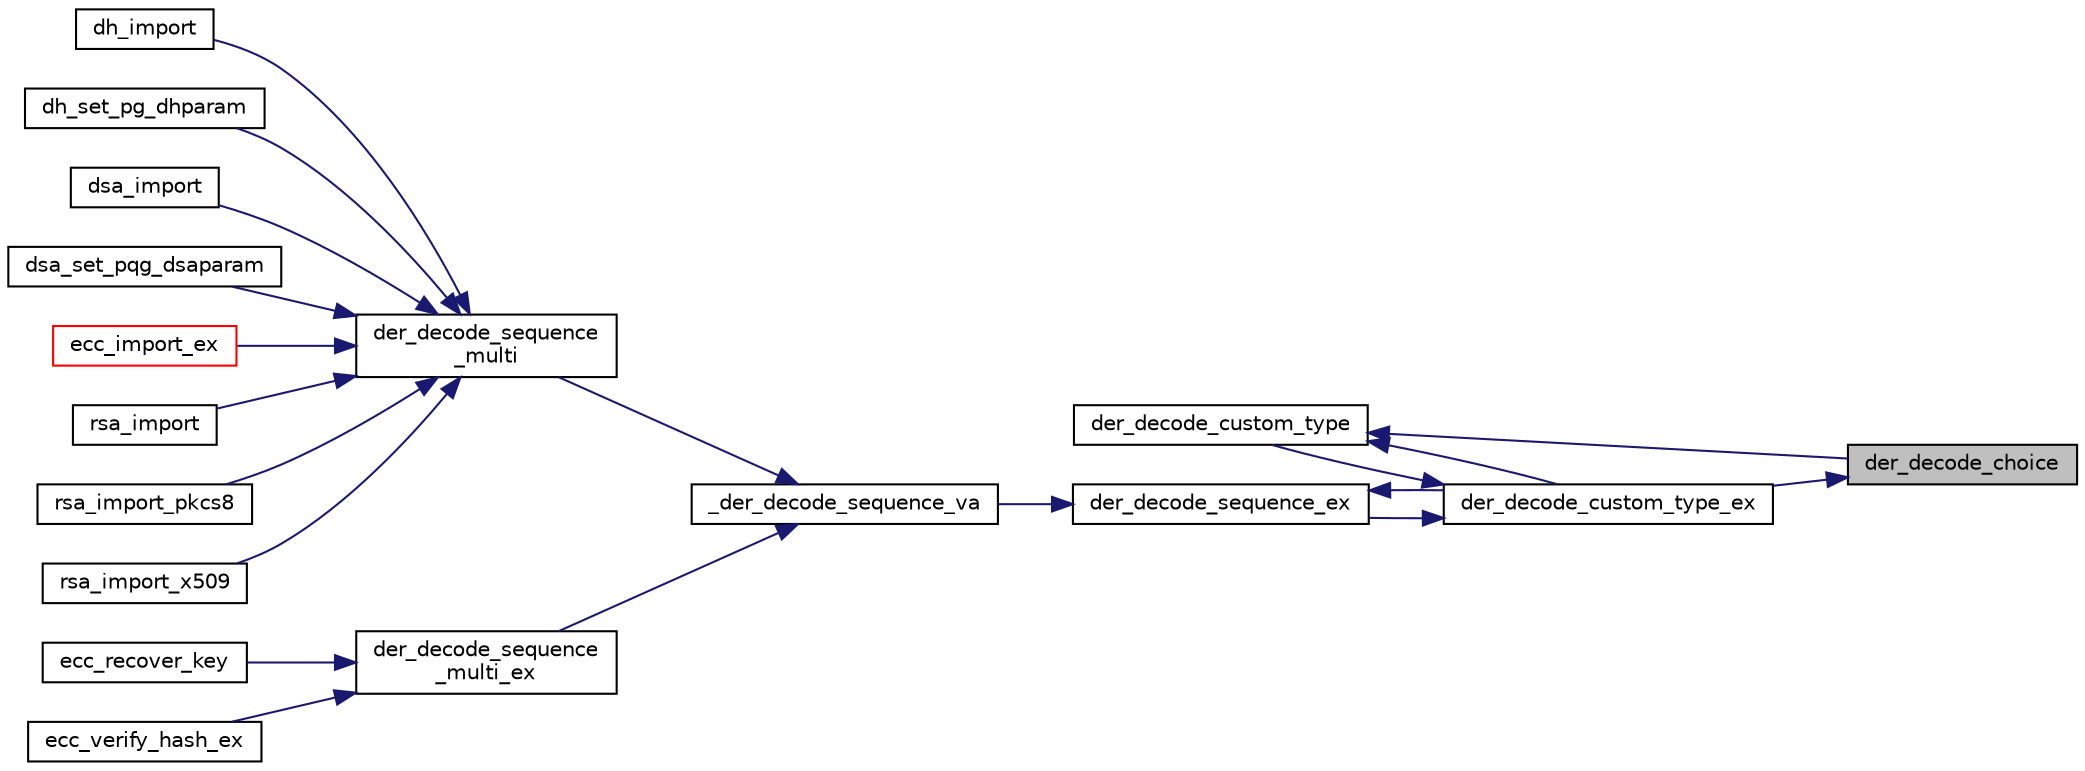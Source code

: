 digraph "der_decode_choice"
{
 // LATEX_PDF_SIZE
  edge [fontname="Helvetica",fontsize="10",labelfontname="Helvetica",labelfontsize="10"];
  node [fontname="Helvetica",fontsize="10",shape=record];
  rankdir="RL";
  Node52 [label="der_decode_choice",height=0.2,width=0.4,color="black", fillcolor="grey75", style="filled", fontcolor="black",tooltip="Decode a CHOICE."];
  Node52 -> Node53 [dir="back",color="midnightblue",fontsize="10",style="solid"];
  Node53 [label="der_decode_custom_type_ex",height=0.2,width=0.4,color="black", fillcolor="white", style="filled",URL="$der__decode__custom__type_8c.html#aaa3acc13042e5d9244ac279a354775fe",tooltip="Extended-decode a Custom type."];
  Node53 -> Node54 [dir="back",color="midnightblue",fontsize="10",style="solid"];
  Node54 [label="der_decode_custom_type",height=0.2,width=0.4,color="black", fillcolor="white", style="filled",URL="$der__decode__custom__type_8c.html#a698f6c64586707819ebd6f90a14264e8",tooltip="Decode a Custom type."];
  Node54 -> Node52 [dir="back",color="midnightblue",fontsize="10",style="solid"];
  Node54 -> Node53 [dir="back",color="midnightblue",fontsize="10",style="solid"];
  Node53 -> Node55 [dir="back",color="midnightblue",fontsize="10",style="solid"];
  Node55 [label="der_decode_sequence_ex",height=0.2,width=0.4,color="black", fillcolor="white", style="filled",URL="$der__decode__sequence__ex_8c.html#a388cbc3f5c404637bc51f9dfb2d4f677",tooltip="Decode a SEQUENCE."];
  Node55 -> Node53 [dir="back",color="midnightblue",fontsize="10",style="solid"];
  Node55 -> Node56 [dir="back",color="midnightblue",fontsize="10",style="solid"];
  Node56 [label="_der_decode_sequence_va",height=0.2,width=0.4,color="black", fillcolor="white", style="filled",URL="$der__decode__sequence__multi_8c.html#a1c505b541a0ed6ddcdccc8ddcef9ed9e",tooltip="Decode a SEQUENCE type using a VA list."];
  Node56 -> Node57 [dir="back",color="midnightblue",fontsize="10",style="solid"];
  Node57 [label="der_decode_sequence\l_multi",height=0.2,width=0.4,color="black", fillcolor="white", style="filled",URL="$der__decode__sequence__multi_8c.html#a6d86b670c8f3801b0fe6e2cd544df678",tooltip="Decode a SEQUENCE type using a VA list."];
  Node57 -> Node58 [dir="back",color="midnightblue",fontsize="10",style="solid"];
  Node58 [label="dh_import",height=0.2,width=0.4,color="black", fillcolor="white", style="filled",URL="$dh__import_8c.html#aeae7c65a0d0671f62d259baa98160874",tooltip="Import a DH key from a binary packet."];
  Node57 -> Node59 [dir="back",color="midnightblue",fontsize="10",style="solid"];
  Node59 [label="dh_set_pg_dhparam",height=0.2,width=0.4,color="black", fillcolor="white", style="filled",URL="$dh__set__pg__dhparam_8c.html#a442807cd759a5df755d184f894be3fe3",tooltip="Import DH key parts p and g from dhparam."];
  Node57 -> Node60 [dir="back",color="midnightblue",fontsize="10",style="solid"];
  Node60 [label="dsa_import",height=0.2,width=0.4,color="black", fillcolor="white", style="filled",URL="$dsa__import_8c.html#ab814d8871b40e7f60c3ed6a16990dac2",tooltip="Import a DSA key."];
  Node57 -> Node61 [dir="back",color="midnightblue",fontsize="10",style="solid"];
  Node61 [label="dsa_set_pqg_dsaparam",height=0.2,width=0.4,color="black", fillcolor="white", style="filled",URL="$dsa__set__pqg__dsaparam_8c.html#a81296ca7f683d91e0bf24c2b747044e4",tooltip="Import DSA's p, q & g from dsaparam."];
  Node57 -> Node62 [dir="back",color="midnightblue",fontsize="10",style="solid"];
  Node62 [label="ecc_import_ex",height=0.2,width=0.4,color="red", fillcolor="white", style="filled",URL="$ecc__import_8c.html#ab9bceabc3a4d16f6b714325ac383e024",tooltip="Import an ECC key from a binary packet, using user supplied domain params rather than one of the NIST..."];
  Node57 -> Node64 [dir="back",color="midnightblue",fontsize="10",style="solid"];
  Node64 [label="rsa_import",height=0.2,width=0.4,color="black", fillcolor="white", style="filled",URL="$rsa__import_8c.html#aa80aefb08a282afe02c308cc19879d05",tooltip="Import an RSAPublicKey or RSAPrivateKey [two-prime only, only support >= 1024-bit keys,..."];
  Node57 -> Node65 [dir="back",color="midnightblue",fontsize="10",style="solid"];
  Node65 [label="rsa_import_pkcs8",height=0.2,width=0.4,color="black", fillcolor="white", style="filled",URL="$rsa__import__pkcs8_8c.html#a3d44c6233a326316f7fb01c9d834fad4",tooltip="Import an RSAPublicKey or RSAPrivateKey in PKCS#8 format."];
  Node57 -> Node66 [dir="back",color="midnightblue",fontsize="10",style="solid"];
  Node66 [label="rsa_import_x509",height=0.2,width=0.4,color="black", fillcolor="white", style="filled",URL="$rsa__import__x509_8c.html#af7fd232bdc803e8d3f8a109dc171110d",tooltip="Import an RSA key from a X.509 certificate."];
  Node56 -> Node67 [dir="back",color="midnightblue",fontsize="10",style="solid"];
  Node67 [label="der_decode_sequence\l_multi_ex",height=0.2,width=0.4,color="black", fillcolor="white", style="filled",URL="$der__decode__sequence__multi_8c.html#ab5141cf36663054d9ec6e46ed6909fce",tooltip="Decode a SEQUENCE type using a VA list."];
  Node67 -> Node68 [dir="back",color="midnightblue",fontsize="10",style="solid"];
  Node68 [label="ecc_recover_key",height=0.2,width=0.4,color="black", fillcolor="white", style="filled",URL="$ecc__recover__key_8c.html#a42d1c0f03dd10a8ea98836bab2c1e6c6",tooltip="Recover ECC public key from signature and hash."];
  Node67 -> Node69 [dir="back",color="midnightblue",fontsize="10",style="solid"];
  Node69 [label="ecc_verify_hash_ex",height=0.2,width=0.4,color="black", fillcolor="white", style="filled",URL="$ecc__verify__hash_8c.html#a6c4f6d0c99e8dbcff4e1064179f20214",tooltip="Verify an ECC signature in RFC7518 format."];
}
